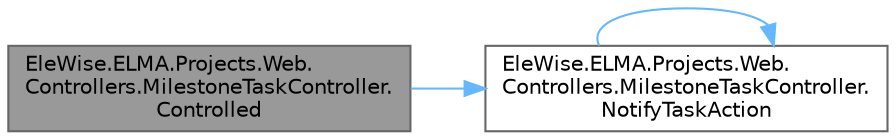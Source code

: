 digraph "EleWise.ELMA.Projects.Web.Controllers.MilestoneTaskController.Controlled"
{
 // LATEX_PDF_SIZE
  bgcolor="transparent";
  edge [fontname=Helvetica,fontsize=10,labelfontname=Helvetica,labelfontsize=10];
  node [fontname=Helvetica,fontsize=10,shape=box,height=0.2,width=0.4];
  rankdir="LR";
  Node1 [id="Node000001",label="EleWise.ELMA.Projects.Web.\lControllers.MilestoneTaskController.\lControlled",height=0.2,width=0.4,color="gray40", fillcolor="grey60", style="filled", fontcolor="black",tooltip="Действие \"Сделано\" во время контроля."];
  Node1 -> Node2 [id="edge1_Node000001_Node000002",color="steelblue1",style="solid",tooltip=" "];
  Node2 [id="Node000002",label="EleWise.ELMA.Projects.Web.\lControllers.MilestoneTaskController.\lNotifyTaskAction",height=0.2,width=0.4,color="grey40", fillcolor="white", style="filled",URL="$class_ele_wise_1_1_e_l_m_a_1_1_projects_1_1_web_1_1_controllers_1_1_milestone_task_controller.html#a8fda92737d4ff6d10fd923a5a5af1263",tooltip=" "];
  Node2 -> Node2 [id="edge2_Node000002_Node000002",color="steelblue1",style="solid",tooltip=" "];
}
